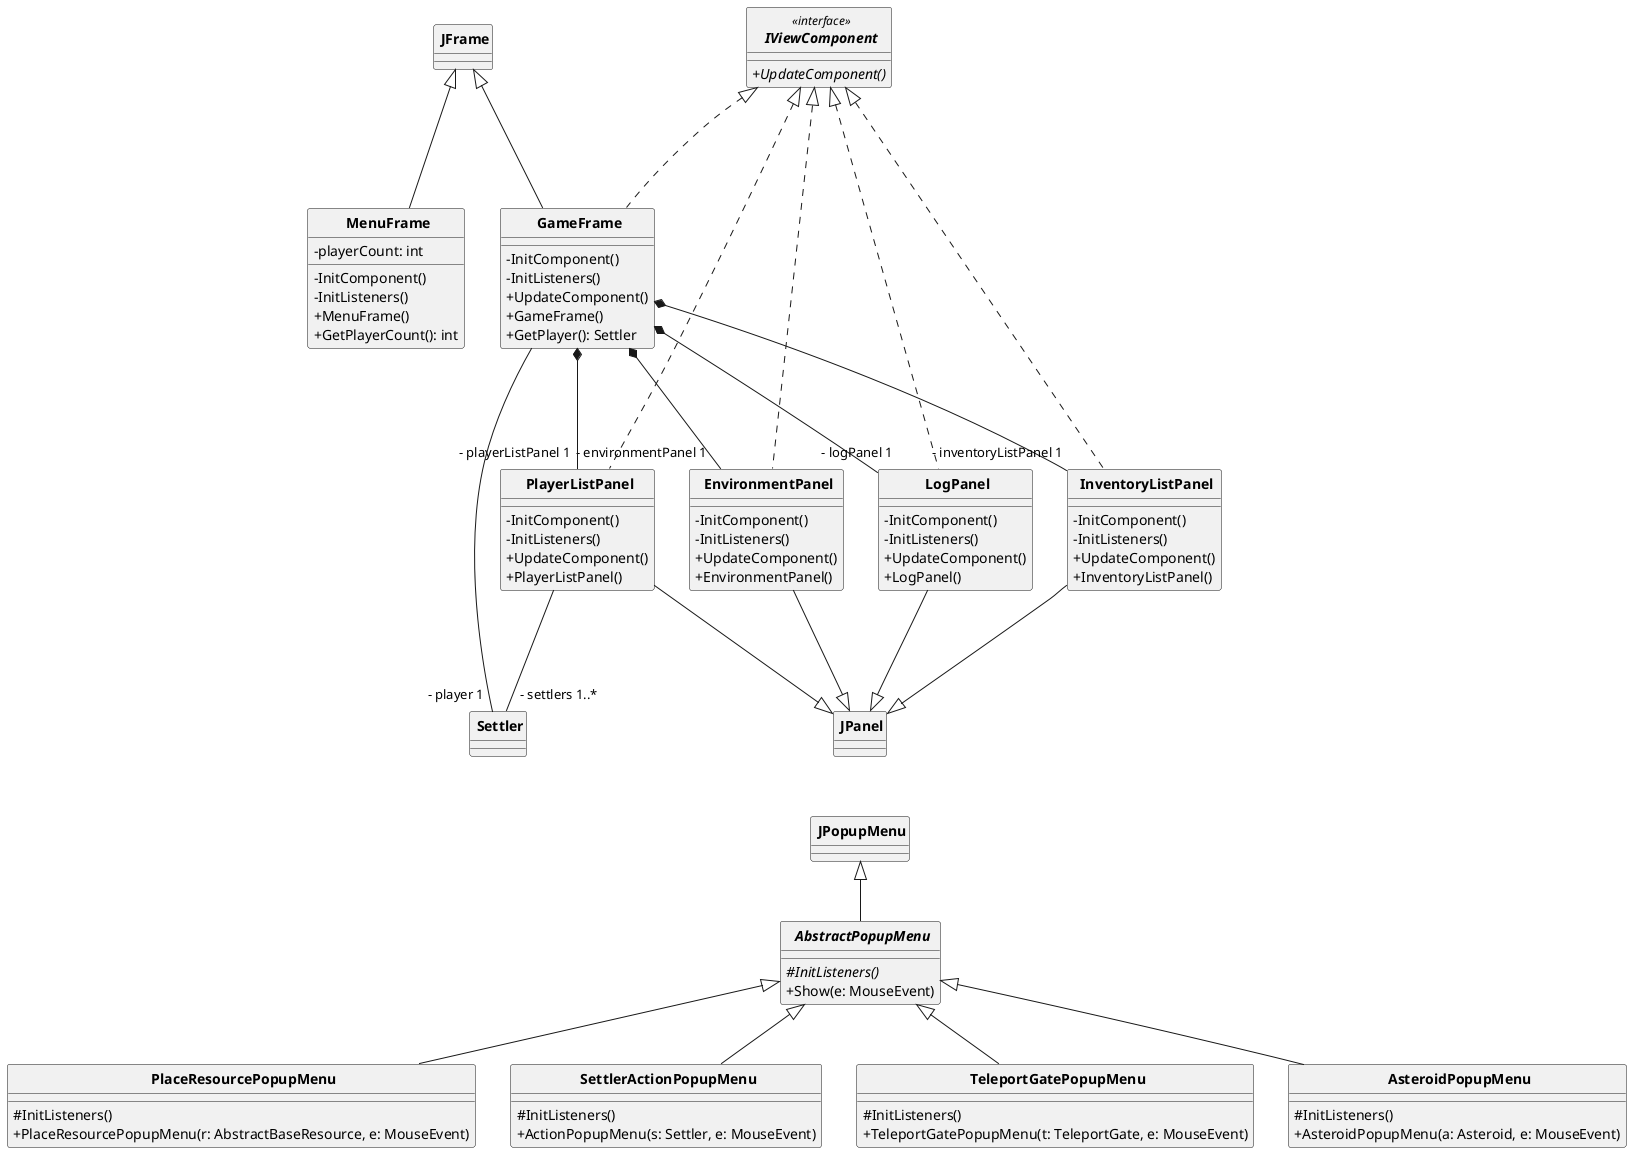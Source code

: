 @startuml classdiagram

skinparam ClassAttributeIconSize 0
skinparam CircledCharacterRadius 0
skinparam CircledCharacterFontSize 0
skinparam ClassFontStyle bold

class JFrame {}
class JPanel {}
class JPopupMenu {}

' package: viewcomponents
interface IViewComponent << interface >> {
  {abstract} + UpdateComponent()
}

together {
  class MenuFrame {
    - playerCount: int
    - InitComponent()
    - InitListeners()
    + MenuFrame()
    + GetPlayerCount(): int
  }

  class GameFrame {
    - InitComponent()
    - InitListeners()
    + UpdateComponent()
    + GameFrame()
    + GetPlayer(): Settler
  }
}

together {
  class EnvironmentPanel {
    - InitComponent()
    - InitListeners()
    + UpdateComponent()
    + EnvironmentPanel()
  }

  class InventoryListPanel {
    - InitComponent()
    - InitListeners()
    + UpdateComponent()
    + InventoryListPanel()
  }

  class PlayerListPanel {
    - InitComponent()
    - InitListeners()
    + UpdateComponent()
    + PlayerListPanel()
  }

  class LogPanel {
    - InitComponent()
    - InitListeners()
    + UpdateComponent()
    + LogPanel()
  }
}

abstract class AbstractPopupMenu {
  {abstract}# InitListeners()
  + Show(e: MouseEvent)
}

together {
  class AsteroidPopupMenu {
    # InitListeners()
    + AsteroidPopupMenu(a: Asteroid, e: MouseEvent)
  }

  class TeleportGatePopupMenu {
    # InitListeners()
    + TeleportGatePopupMenu(t: TeleportGate, e: MouseEvent)
  }

  class SettlerActionPopupMenu {
    # InitListeners()
    + ActionPopupMenu(s: Settler, e: MouseEvent)
  }

  class PlaceResourcePopupMenu {
    # InitListeners()
    + PlaceResourcePopupMenu(r: AbstractBaseResource, e: MouseEvent)
  }
}

' Interface realizations
GameFrame .up..|> IViewComponent
EnvironmentPanel .up..|> IViewComponent
InventoryListPanel .up..|> IViewComponent
PlayerListPanel .up..|> IViewComponent
LogPanel .up..|> IViewComponent

' Inheritance
GameFrame -up--|> JFrame
MenuFrame -up--|> JFrame

EnvironmentPanel -down--|> JPanel
InventoryListPanel -down--|> JPanel
PlayerListPanel -down--|> JPanel
LogPanel -down--|> JPanel

AbstractPopupMenu -up-|> JPopupMenu
AsteroidPopupMenu -up-|> AbstractPopupMenu
TeleportGatePopupMenu -up-|> AbstractPopupMenu
SettlerActionPopupMenu -up-|> AbstractPopupMenu
PlaceResourcePopupMenu -up-|> AbstractPopupMenu

' This is for better display
JPopupMenu -[hidden]up-> JPanel

' Associations
GameFrame *--- "- environmentPanel 1" EnvironmentPanel
GameFrame *--- "- inventoryListPanel 1" InventoryListPanel
GameFrame *--- "- playerListPanel 1" PlayerListPanel
GameFrame *--- "- logPanel 1" LogPanel

PlayerListPanel --- "- settlers 1..*" Settler
GameFrame --- "- player 1" Settler
' Ez a fenti majd kódolásnál felesleges
' Turncontroller --> state machine: ki van soron a lépésnél?

@enduml
